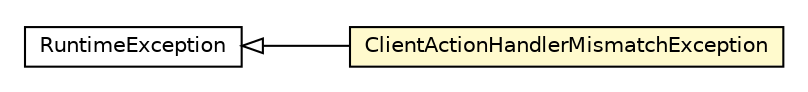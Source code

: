 #!/usr/local/bin/dot
#
# Class diagram 
# Generated by UMLGraph version R5_6-24-gf6e263 (http://www.umlgraph.org/)
#

digraph G {
	edge [fontname="Helvetica",fontsize=10,labelfontname="Helvetica",labelfontsize=10];
	node [fontname="Helvetica",fontsize=10,shape=plaintext];
	nodesep=0.25;
	ranksep=0.5;
	rankdir=LR;
	// com.gwtplatform.dispatch.client.actionhandler.ClientActionHandlerMismatchException
	c134857 [label=<<table title="com.gwtplatform.dispatch.client.actionhandler.ClientActionHandlerMismatchException" border="0" cellborder="1" cellspacing="0" cellpadding="2" port="p" bgcolor="lemonChiffon" href="./ClientActionHandlerMismatchException.html">
		<tr><td><table border="0" cellspacing="0" cellpadding="1">
<tr><td align="center" balign="center"> ClientActionHandlerMismatchException </td></tr>
		</table></td></tr>
		</table>>, URL="./ClientActionHandlerMismatchException.html", fontname="Helvetica", fontcolor="black", fontsize=10.0];
	//com.gwtplatform.dispatch.client.actionhandler.ClientActionHandlerMismatchException extends java.lang.RuntimeException
	c135407:p -> c134857:p [dir=back,arrowtail=empty];
	// java.lang.RuntimeException
	c135407 [label=<<table title="java.lang.RuntimeException" border="0" cellborder="1" cellspacing="0" cellpadding="2" port="p" href="http://download.oracle.com/javase/6/docs/api/java/lang/RuntimeException.html">
		<tr><td><table border="0" cellspacing="0" cellpadding="1">
<tr><td align="center" balign="center"> RuntimeException </td></tr>
		</table></td></tr>
		</table>>, URL="http://download.oracle.com/javase/6/docs/api/java/lang/RuntimeException.html", fontname="Helvetica", fontcolor="black", fontsize=10.0];
}

